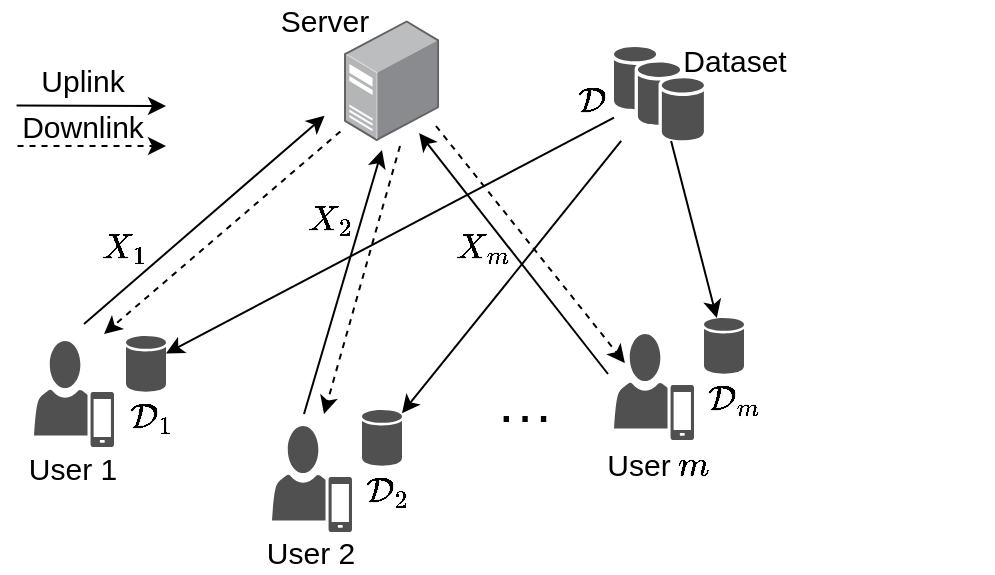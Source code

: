 <mxfile version="14.6.6" type="github">
  <diagram name="Page-1" id="822b0af5-4adb-64df-f703-e8dfc1f81529">
    <mxGraphModel dx="983" dy="508" grid="1" gridSize="10" guides="1" tooltips="1" connect="1" arrows="1" fold="1" page="1" pageScale="1" pageWidth="1100" pageHeight="850" background="#ffffff" math="1" shadow="0">
      <root>
        <mxCell id="0" />
        <mxCell id="1" parent="0" />
        <mxCell id="p-lywX6QR9pk_JnIkyfO-4" value="" style="points=[];aspect=fixed;html=1;align=center;shadow=0;dashed=0;image;image=img/lib/allied_telesis/computer_and_terminals/Server_Desktop.svg;fontSize=15;" parent="1" vertex="1">
          <mxGeometry x="350" y="223.16" width="47.6" height="60.33" as="geometry" />
        </mxCell>
        <mxCell id="p-lywX6QR9pk_JnIkyfO-8" value="" style="pointerEvents=1;shadow=0;dashed=0;html=1;strokeColor=none;fillColor=#505050;labelPosition=center;verticalLabelPosition=bottom;verticalAlign=top;outlineConnect=0;align=center;shape=mxgraph.office.users.mobile_user;fontSize=15;" parent="1" vertex="1">
          <mxGeometry x="195" y="383.5" width="40" height="53" as="geometry" />
        </mxCell>
        <mxCell id="p-lywX6QR9pk_JnIkyfO-9" value="" style="pointerEvents=1;shadow=0;dashed=0;html=1;strokeColor=none;fillColor=#505050;labelPosition=center;verticalLabelPosition=bottom;verticalAlign=top;outlineConnect=0;align=center;shape=mxgraph.office.users.mobile_user;fontSize=15;" parent="1" vertex="1">
          <mxGeometry x="314" y="426" width="40" height="53" as="geometry" />
        </mxCell>
        <mxCell id="p-lywX6QR9pk_JnIkyfO-14" value="" style="shadow=0;dashed=0;html=1;strokeColor=none;fillColor=#505050;labelPosition=center;verticalLabelPosition=bottom;verticalAlign=top;outlineConnect=0;align=center;shape=mxgraph.office.databases.database_availability_group;fontSize=15;" parent="1" vertex="1">
          <mxGeometry x="485" y="236.5" width="45" height="46.99" as="geometry" />
        </mxCell>
        <mxCell id="p-lywX6QR9pk_JnIkyfO-15" value="" style="shadow=0;dashed=0;html=1;strokeColor=none;fillColor=#505050;labelPosition=center;verticalLabelPosition=bottom;verticalAlign=top;outlineConnect=0;align=center;shape=mxgraph.office.databases.database;fontSize=15;" parent="1" vertex="1">
          <mxGeometry x="530" y="372" width="20" height="28" as="geometry" />
        </mxCell>
        <mxCell id="p-lywX6QR9pk_JnIkyfO-19" value="" style="endArrow=classic;html=1;fontSize=15;" parent="1" source="p-lywX6QR9pk_JnIkyfO-14" target="p-lywX6QR9pk_JnIkyfO-56" edge="1">
          <mxGeometry width="50" height="50" relative="1" as="geometry">
            <mxPoint x="505" y="277.448" as="sourcePoint" />
            <mxPoint x="300" y="396" as="targetPoint" />
            <Array as="points" />
          </mxGeometry>
        </mxCell>
        <mxCell id="p-lywX6QR9pk_JnIkyfO-20" value="" style="endArrow=classic;html=1;fontSize=15;" parent="1" source="p-lywX6QR9pk_JnIkyfO-14" target="p-lywX6QR9pk_JnIkyfO-57" edge="1">
          <mxGeometry width="50" height="50" relative="1" as="geometry">
            <mxPoint x="520" y="284" as="sourcePoint" />
            <mxPoint x="411.0" y="394.904" as="targetPoint" />
          </mxGeometry>
        </mxCell>
        <mxCell id="p-lywX6QR9pk_JnIkyfO-21" value="" style="endArrow=classic;html=1;fontSize=15;" parent="1" source="p-lywX6QR9pk_JnIkyfO-14" target="p-lywX6QR9pk_JnIkyfO-15" edge="1">
          <mxGeometry width="50" height="50" relative="1" as="geometry">
            <mxPoint x="535.278" y="290.99" as="sourcePoint" />
            <mxPoint x="548.886" y="374" as="targetPoint" />
          </mxGeometry>
        </mxCell>
        <mxCell id="p-lywX6QR9pk_JnIkyfO-22" value="" style="endArrow=classic;html=1;exitX=0.025;exitY=0.871;exitDx=0;exitDy=0;exitPerimeter=0;dashed=1;fontSize=15;" parent="1" edge="1">
          <mxGeometry width="50" height="50" relative="1" as="geometry">
            <mxPoint x="348.19" y="278.707" as="sourcePoint" />
            <mxPoint x="230" y="380" as="targetPoint" />
          </mxGeometry>
        </mxCell>
        <mxCell id="p-lywX6QR9pk_JnIkyfO-24" value="$$\mathcal{D}_{1}$$" style="text;whiteSpace=wrap;html=1;fontSize=15;" parent="1" vertex="1">
          <mxGeometry x="241" y="390.5" width="20" height="50" as="geometry" />
        </mxCell>
        <mxCell id="p-lywX6QR9pk_JnIkyfO-25" value="$$\mathcal{D}_{2}$$" style="text;whiteSpace=wrap;html=1;fontSize=15;" parent="1" vertex="1">
          <mxGeometry x="358.6" y="428" width="20" height="50" as="geometry" />
        </mxCell>
        <mxCell id="p-lywX6QR9pk_JnIkyfO-27" value="$$\mathcal{D}$$" style="text;whiteSpace=wrap;html=1;fontSize=15;" parent="1" vertex="1">
          <mxGeometry x="465" y="233.49" width="20" height="50" as="geometry" />
        </mxCell>
        <mxCell id="p-lywX6QR9pk_JnIkyfO-31" value="" style="endArrow=classic;html=1;entryX=0.006;entryY=0.692;entryDx=0;entryDy=0;entryPerimeter=0;fontSize=15;" parent="1" edge="1">
          <mxGeometry width="50" height="50" relative="1" as="geometry">
            <mxPoint x="220" y="375" as="sourcePoint" />
            <mxPoint x="340.286" y="270.908" as="targetPoint" />
          </mxGeometry>
        </mxCell>
        <mxCell id="p-lywX6QR9pk_JnIkyfO-32" value="" style="endArrow=classic;html=1;dashed=1;fontSize=15;" parent="1" edge="1">
          <mxGeometry width="50" height="50" relative="1" as="geometry">
            <mxPoint x="378" y="286" as="sourcePoint" />
            <mxPoint x="340" y="420" as="targetPoint" />
          </mxGeometry>
        </mxCell>
        <mxCell id="p-lywX6QR9pk_JnIkyfO-33" value="" style="endArrow=classic;html=1;dashed=1;fontSize=15;" parent="1" edge="1">
          <mxGeometry width="50" height="50" relative="1" as="geometry">
            <mxPoint x="396" y="276" as="sourcePoint" />
            <mxPoint x="490.446" y="394.5" as="targetPoint" />
          </mxGeometry>
        </mxCell>
        <mxCell id="p-lywX6QR9pk_JnIkyfO-34" value="" style="endArrow=classic;html=1;fontSize=15;" parent="1" edge="1">
          <mxGeometry width="50" height="50" relative="1" as="geometry">
            <mxPoint x="330" y="420" as="sourcePoint" />
            <mxPoint x="369" y="288" as="targetPoint" />
          </mxGeometry>
        </mxCell>
        <mxCell id="p-lywX6QR9pk_JnIkyfO-35" value="" style="endArrow=classic;html=1;entryX=0.852;entryY=1.001;entryDx=0;entryDy=0;entryPerimeter=0;fontSize=15;" parent="1" edge="1">
          <mxGeometry width="50" height="50" relative="1" as="geometry">
            <mxPoint x="482" y="400" as="sourcePoint" />
            <mxPoint x="387.555" y="279.55" as="targetPoint" />
          </mxGeometry>
        </mxCell>
        <mxCell id="p-lywX6QR9pk_JnIkyfO-36" value="" style="endArrow=classic;html=1;fontSize=15;exitX=0.091;exitY=-0.013;exitDx=0;exitDy=0;exitPerimeter=0;" parent="1" source="p-lywX6QR9pk_JnIkyfO-41" edge="1">
          <mxGeometry width="50" height="50" relative="1" as="geometry">
            <mxPoint x="184.92" y="265.88" as="sourcePoint" />
            <mxPoint x="261" y="266" as="targetPoint" />
          </mxGeometry>
        </mxCell>
        <mxCell id="p-lywX6QR9pk_JnIkyfO-37" value="" style="endArrow=classic;html=1;dashed=1;fontSize=15;exitX=0.097;exitY=1.003;exitDx=0;exitDy=0;exitPerimeter=0;" parent="1" source="p-lywX6QR9pk_JnIkyfO-41" edge="1">
          <mxGeometry width="50" height="50" relative="1" as="geometry">
            <mxPoint x="201" y="286" as="sourcePoint" />
            <mxPoint x="261" y="286" as="targetPoint" />
          </mxGeometry>
        </mxCell>
        <mxCell id="p-lywX6QR9pk_JnIkyfO-38" value="Uplink" style="text;html=1;align=center;verticalAlign=middle;resizable=0;points=[];autosize=1;strokeColor=none;fontSize=15;" parent="1" vertex="1">
          <mxGeometry x="189" y="243.32" width="60" height="20" as="geometry" />
        </mxCell>
        <mxCell id="p-lywX6QR9pk_JnIkyfO-41" value="Downlink" style="text;html=1;align=center;verticalAlign=middle;resizable=0;points=[];autosize=1;strokeColor=none;fontSize=15;" parent="1" vertex="1">
          <mxGeometry x="179" y="266" width="80" height="20" as="geometry" />
        </mxCell>
        <mxCell id="p-lywX6QR9pk_JnIkyfO-43" value="User 2" style="text;html=1;align=center;verticalAlign=middle;resizable=0;points=[];autosize=1;strokeColor=none;fontSize=15;" parent="1" vertex="1">
          <mxGeometry x="303" y="479" width="60" height="20" as="geometry" />
        </mxCell>
        <mxCell id="p-lywX6QR9pk_JnIkyfO-44" value="User 1" style="text;html=1;align=center;verticalAlign=middle;resizable=0;points=[];autosize=1;strokeColor=none;fontSize=15;" parent="1" vertex="1">
          <mxGeometry x="184" y="437" width="60" height="20" as="geometry" />
        </mxCell>
        <mxCell id="p-lywX6QR9pk_JnIkyfO-46" value="&amp;nbsp;$$m$$" style="text;html=1;align=center;verticalAlign=middle;resizable=0;points=[];autosize=1;strokeColor=none;fontSize=15;" parent="1" vertex="1">
          <mxGeometry x="489" y="425.5" width="70" height="20" as="geometry" />
        </mxCell>
        <mxCell id="p-lywX6QR9pk_JnIkyfO-54" value="&lt;font style=&quot;font-size: 28px;&quot;&gt;···&lt;/font&gt;" style="text;html=1;align=center;verticalAlign=middle;resizable=0;points=[];autosize=1;strokeColor=none;strokeWidth=4;fontSize=28;" parent="1" vertex="1">
          <mxGeometry x="420" y="400" width="40" height="40" as="geometry" />
        </mxCell>
        <mxCell id="p-lywX6QR9pk_JnIkyfO-55" value="Server" style="text;html=1;align=center;verticalAlign=middle;resizable=0;points=[];autosize=1;strokeColor=none;fontSize=15;" parent="1" vertex="1">
          <mxGeometry x="310" y="213.49" width="60" height="20" as="geometry" />
        </mxCell>
        <mxCell id="p-lywX6QR9pk_JnIkyfO-56" value="" style="shadow=0;dashed=0;html=1;strokeColor=none;fillColor=#505050;labelPosition=center;verticalLabelPosition=bottom;verticalAlign=top;outlineConnect=0;align=center;shape=mxgraph.office.databases.database;fontSize=15;" parent="1" vertex="1">
          <mxGeometry x="241" y="381" width="20" height="28" as="geometry" />
        </mxCell>
        <mxCell id="p-lywX6QR9pk_JnIkyfO-57" value="" style="shadow=0;dashed=0;html=1;strokeColor=none;fillColor=#505050;labelPosition=center;verticalLabelPosition=bottom;verticalAlign=top;outlineConnect=0;align=center;shape=mxgraph.office.databases.database;fontSize=15;" parent="1" vertex="1">
          <mxGeometry x="359" y="418" width="20" height="28" as="geometry" />
        </mxCell>
        <mxCell id="p-lywX6QR9pk_JnIkyfO-58" value="Dataset" style="text;html=1;align=center;verticalAlign=middle;resizable=0;points=[];autosize=1;strokeColor=none;fontSize=15;" parent="1" vertex="1">
          <mxGeometry x="510" y="233.49" width="70" height="20" as="geometry" />
        </mxCell>
        <mxCell id="p-lywX6QR9pk_JnIkyfO-59" value="" style="pointerEvents=1;shadow=0;dashed=0;html=1;strokeColor=none;fillColor=#505050;labelPosition=center;verticalLabelPosition=bottom;verticalAlign=top;outlineConnect=0;align=center;shape=mxgraph.office.users.mobile_user;fontSize=15;" parent="1" vertex="1">
          <mxGeometry x="485" y="380" width="40" height="53" as="geometry" />
        </mxCell>
        <mxCell id="p-lywX6QR9pk_JnIkyfO-66" value="User" style="text;html=1;align=center;verticalAlign=middle;resizable=0;points=[];autosize=1;strokeColor=none;fontSize=15;" parent="1" vertex="1">
          <mxGeometry x="472" y="434.5" width="50" height="20" as="geometry" />
        </mxCell>
        <mxCell id="p-lywX6QR9pk_JnIkyfO-71" value="$$X_{1}$$" style="text;html=1;align=center;verticalAlign=middle;resizable=0;points=[];autosize=1;strokeColor=none;fontSize=15;" parent="1" vertex="1">
          <mxGeometry x="195" y="327" width="90" height="20" as="geometry" />
        </mxCell>
        <mxCell id="p-lywX6QR9pk_JnIkyfO-72" value="$$X_{2}$$" style="text;html=1;align=center;verticalAlign=middle;resizable=0;points=[];autosize=1;strokeColor=none;fontSize=15;" parent="1" vertex="1">
          <mxGeometry x="298" y="313" width="90" height="20" as="geometry" />
        </mxCell>
        <mxCell id="p-lywX6QR9pk_JnIkyfO-76" value="$$X_{m}$$" style="text;html=1;align=center;verticalAlign=middle;resizable=0;points=[];autosize=1;strokeColor=none;fontSize=15;" parent="1" vertex="1">
          <mxGeometry x="374" y="327" width="90" height="20" as="geometry" />
        </mxCell>
        <mxCell id="unsOBKIKhTvI_tbwzwL0-1" value="$$\mathcal{D}_{m}$$" style="text;whiteSpace=wrap;html=1;fontSize=15;" parent="1" vertex="1">
          <mxGeometry x="530" y="381.5" width="20" height="50" as="geometry" />
        </mxCell>
      </root>
    </mxGraphModel>
  </diagram>
</mxfile>
